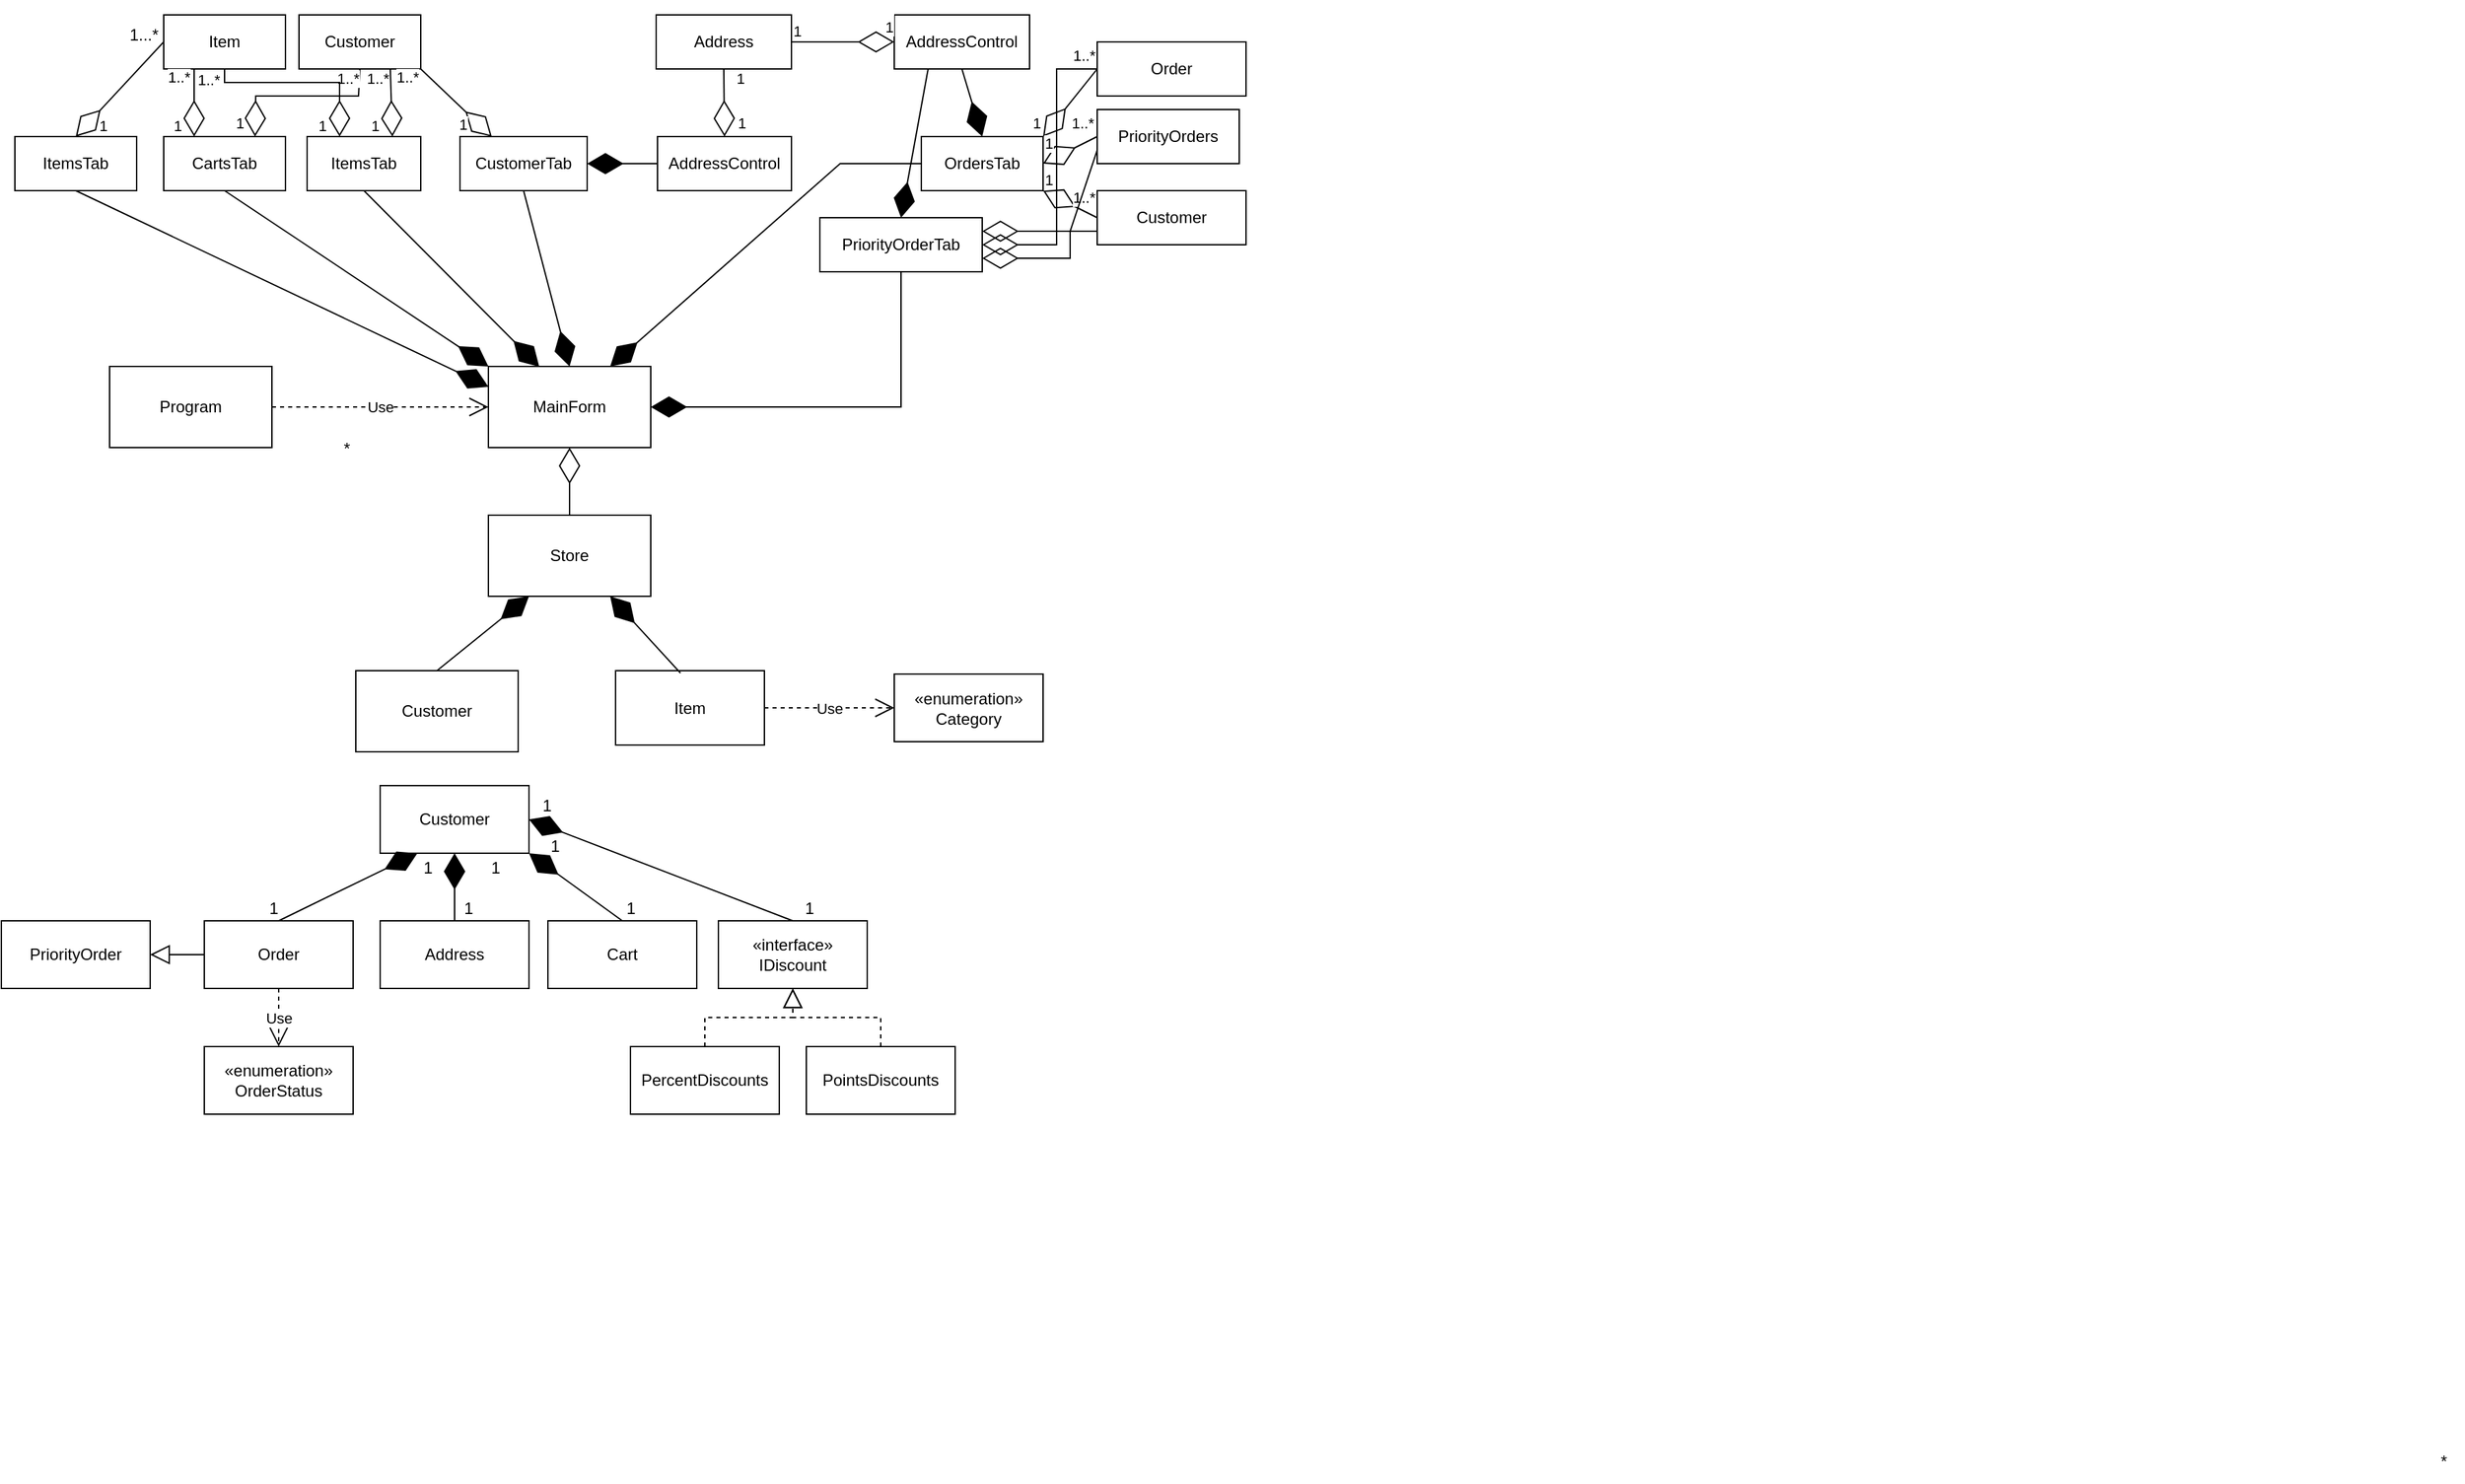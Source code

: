 <mxfile version="22.1.3" type="github">
  <diagram name="Страница — 1" id="_QN5PS_I-wz9nRqH9soi">
    <mxGraphModel dx="2588" dy="2038" grid="1" gridSize="10" guides="1" tooltips="1" connect="1" arrows="1" fold="1" page="1" pageScale="1" pageWidth="827" pageHeight="1169" math="0" shadow="0">
      <root>
        <mxCell id="0" />
        <mxCell id="1" parent="0" />
        <mxCell id="_OMWkdVbkcno03ulWTb--2" value="PercentDiscounts" style="html=1;whiteSpace=wrap;" parent="1" vertex="1">
          <mxGeometry x="455" y="763" width="110" height="50" as="geometry" />
        </mxCell>
        <mxCell id="_OMWkdVbkcno03ulWTb--3" value="PointsDiscounts" style="html=1;whiteSpace=wrap;" parent="1" vertex="1">
          <mxGeometry x="585" y="763" width="110" height="50" as="geometry" />
        </mxCell>
        <mxCell id="_OMWkdVbkcno03ulWTb--4" value="«enumeration»&lt;br&gt;OrderStatus" style="html=1;whiteSpace=wrap;" parent="1" vertex="1">
          <mxGeometry x="140" y="763" width="110" height="50" as="geometry" />
        </mxCell>
        <mxCell id="_OMWkdVbkcno03ulWTb--6" value="Order" style="html=1;whiteSpace=wrap;" parent="1" vertex="1">
          <mxGeometry x="140" y="670" width="110" height="50" as="geometry" />
        </mxCell>
        <mxCell id="_OMWkdVbkcno03ulWTb--9" value="Cart" style="html=1;whiteSpace=wrap;" parent="1" vertex="1">
          <mxGeometry x="394" y="670" width="110" height="50" as="geometry" />
        </mxCell>
        <mxCell id="_OMWkdVbkcno03ulWTb--10" value="Customer" style="html=1;whiteSpace=wrap;" parent="1" vertex="1">
          <mxGeometry x="270" y="570" width="110" height="50" as="geometry" />
        </mxCell>
        <mxCell id="_OMWkdVbkcno03ulWTb--11" value="«interface»&lt;br&gt;IDiscount" style="html=1;whiteSpace=wrap;" parent="1" vertex="1">
          <mxGeometry x="520" y="670" width="110" height="50" as="geometry" />
        </mxCell>
        <mxCell id="mFB_95r138rPl2xuF4Oa-31" value="Address" style="html=1;whiteSpace=wrap;" parent="1" vertex="1">
          <mxGeometry x="270" y="670" width="110" height="50" as="geometry" />
        </mxCell>
        <mxCell id="mFB_95r138rPl2xuF4Oa-33" value="1" style="text;html=1;align=center;verticalAlign=middle;resizable=0;points=[];autosize=1;strokeColor=none;fillColor=none;" parent="1" vertex="1">
          <mxGeometry x="176" y="646" width="30" height="30" as="geometry" />
        </mxCell>
        <mxCell id="mFB_95r138rPl2xuF4Oa-35" value="1" style="text;html=1;align=center;verticalAlign=middle;resizable=0;points=[];autosize=1;strokeColor=none;fillColor=none;" parent="1" vertex="1">
          <mxGeometry x="320" y="646" width="30" height="30" as="geometry" />
        </mxCell>
        <mxCell id="mFB_95r138rPl2xuF4Oa-37" value="1" style="text;html=1;align=center;verticalAlign=middle;resizable=0;points=[];autosize=1;strokeColor=none;fillColor=none;" parent="1" vertex="1">
          <mxGeometry x="440" y="646" width="30" height="30" as="geometry" />
        </mxCell>
        <mxCell id="mFB_95r138rPl2xuF4Oa-38" value="" style="endArrow=block;endFill=0;endSize=12;html=1;rounded=0;exitX=0;exitY=0.5;exitDx=0;exitDy=0;entryX=1;entryY=0.5;entryDx=0;entryDy=0;" parent="1" source="_OMWkdVbkcno03ulWTb--6" target="0bKatuaIhxFgEw6AGKP7-3" edge="1">
          <mxGeometry width="160" relative="1" as="geometry">
            <mxPoint x="100" y="695" as="sourcePoint" />
            <mxPoint x="100" y="694" as="targetPoint" />
          </mxGeometry>
        </mxCell>
        <mxCell id="mFB_95r138rPl2xuF4Oa-40" value="1" style="text;html=1;align=center;verticalAlign=middle;resizable=0;points=[];autosize=1;strokeColor=none;fillColor=none;" parent="1" vertex="1">
          <mxGeometry x="572" y="646" width="30" height="30" as="geometry" />
        </mxCell>
        <mxCell id="mFB_95r138rPl2xuF4Oa-41" value="" style="endArrow=block;dashed=1;endFill=0;endSize=12;html=1;rounded=0;exitX=0.5;exitY=0;exitDx=0;exitDy=0;entryX=0.5;entryY=1;entryDx=0;entryDy=0;edgeStyle=orthogonalEdgeStyle;" parent="1" source="_OMWkdVbkcno03ulWTb--2" target="_OMWkdVbkcno03ulWTb--11" edge="1">
          <mxGeometry width="160" relative="1" as="geometry">
            <mxPoint x="460" y="560" as="sourcePoint" />
            <mxPoint x="620" y="560" as="targetPoint" />
          </mxGeometry>
        </mxCell>
        <mxCell id="mFB_95r138rPl2xuF4Oa-42" value="" style="endArrow=block;dashed=1;endFill=0;endSize=12;html=1;rounded=0;exitX=0.5;exitY=0;exitDx=0;exitDy=0;entryX=0.5;entryY=1;entryDx=0;entryDy=0;edgeStyle=orthogonalEdgeStyle;" parent="1" source="_OMWkdVbkcno03ulWTb--3" target="_OMWkdVbkcno03ulWTb--11" edge="1">
          <mxGeometry width="160" relative="1" as="geometry">
            <mxPoint x="460" y="560" as="sourcePoint" />
            <mxPoint x="620" y="560" as="targetPoint" />
          </mxGeometry>
        </mxCell>
        <mxCell id="mFB_95r138rPl2xuF4Oa-74" value="*" style="text;html=1;align=center;verticalAlign=middle;resizable=0;points=[];autosize=1;strokeColor=none;fillColor=none;" parent="1" vertex="1">
          <mxGeometry x="1780" y="1055" width="30" height="30" as="geometry" />
        </mxCell>
        <mxCell id="0bKatuaIhxFgEw6AGKP7-2" value="Use" style="endArrow=open;endSize=12;dashed=1;html=1;rounded=0;exitX=0.5;exitY=1;exitDx=0;exitDy=0;entryX=0.5;entryY=0;entryDx=0;entryDy=0;" parent="1" source="_OMWkdVbkcno03ulWTb--6" target="_OMWkdVbkcno03ulWTb--4" edge="1">
          <mxGeometry width="160" relative="1" as="geometry">
            <mxPoint x="20" y="746" as="sourcePoint" />
            <mxPoint x="240" y="736" as="targetPoint" />
          </mxGeometry>
        </mxCell>
        <mxCell id="0bKatuaIhxFgEw6AGKP7-3" value="PriorityOrder" style="html=1;whiteSpace=wrap;" parent="1" vertex="1">
          <mxGeometry x="-10" y="670" width="110" height="50" as="geometry" />
        </mxCell>
        <mxCell id="0bKatuaIhxFgEw6AGKP7-4" value="1" style="text;html=1;align=center;verticalAlign=middle;resizable=0;points=[];autosize=1;strokeColor=none;fillColor=none;" parent="1" vertex="1">
          <mxGeometry x="290" y="616" width="30" height="30" as="geometry" />
        </mxCell>
        <mxCell id="0bKatuaIhxFgEw6AGKP7-5" value="1" style="text;html=1;align=center;verticalAlign=middle;resizable=0;points=[];autosize=1;strokeColor=none;fillColor=none;" parent="1" vertex="1">
          <mxGeometry x="378" y="570" width="30" height="30" as="geometry" />
        </mxCell>
        <mxCell id="0bKatuaIhxFgEw6AGKP7-13" value="*" style="text;html=1;align=center;verticalAlign=middle;resizable=0;points=[];autosize=1;strokeColor=none;fillColor=none;" parent="1" vertex="1">
          <mxGeometry x="230" y="306" width="30" height="30" as="geometry" />
        </mxCell>
        <mxCell id="4PrEoWA6GMoAb4wmeO9J-1" value="Item" style="rounded=0;whiteSpace=wrap;html=1;" parent="1" vertex="1">
          <mxGeometry x="110" width="90" height="40" as="geometry" />
        </mxCell>
        <mxCell id="4PrEoWA6GMoAb4wmeO9J-2" value="Customer" style="rounded=0;whiteSpace=wrap;html=1;" parent="1" vertex="1">
          <mxGeometry x="210" width="90" height="40" as="geometry" />
        </mxCell>
        <mxCell id="4PrEoWA6GMoAb4wmeO9J-3" value="CartsTab" style="rounded=0;whiteSpace=wrap;html=1;" parent="1" vertex="1">
          <mxGeometry x="110" y="90" width="90" height="40" as="geometry" />
        </mxCell>
        <mxCell id="4PrEoWA6GMoAb4wmeO9J-4" value="Address" style="rounded=0;whiteSpace=wrap;html=1;" parent="1" vertex="1">
          <mxGeometry x="474" width="100" height="40" as="geometry" />
        </mxCell>
        <mxCell id="4PrEoWA6GMoAb4wmeO9J-11" value="CustomerTab" style="rounded=0;whiteSpace=wrap;html=1;" parent="1" vertex="1">
          <mxGeometry x="329" y="90" width="94" height="40" as="geometry" />
        </mxCell>
        <mxCell id="4PrEoWA6GMoAb4wmeO9J-12" value="ItemsTab" style="rounded=0;whiteSpace=wrap;html=1;" parent="1" vertex="1">
          <mxGeometry x="216" y="90" width="84" height="40" as="geometry" />
        </mxCell>
        <mxCell id="4PrEoWA6GMoAb4wmeO9J-35" value="" style="endArrow=diamondThin;endFill=0;endSize=24;html=1;rounded=0;entryX=0.75;entryY=0;entryDx=0;entryDy=0;exitX=0.5;exitY=1;exitDx=0;exitDy=0;" parent="1" edge="1">
          <mxGeometry width="160" relative="1" as="geometry">
            <mxPoint x="255" y="40" as="sourcePoint" />
            <mxPoint x="177.5" y="90" as="targetPoint" />
            <Array as="points">
              <mxPoint x="254" y="60" />
              <mxPoint x="178" y="60" />
            </Array>
          </mxGeometry>
        </mxCell>
        <mxCell id="4PrEoWA6GMoAb4wmeO9J-43" value="1" style="edgeLabel;html=1;align=center;verticalAlign=middle;resizable=0;points=[];" parent="4PrEoWA6GMoAb4wmeO9J-35" vertex="1" connectable="0">
          <mxGeometry x="0.771" relative="1" as="geometry">
            <mxPoint x="-12" y="4" as="offset" />
          </mxGeometry>
        </mxCell>
        <mxCell id="4PrEoWA6GMoAb4wmeO9J-46" value="1..*" style="edgeLabel;html=1;align=center;verticalAlign=middle;resizable=0;points=[];" parent="4PrEoWA6GMoAb4wmeO9J-35" vertex="1" connectable="0">
          <mxGeometry x="-0.904" y="-2" relative="1" as="geometry">
            <mxPoint x="-7" y="1" as="offset" />
          </mxGeometry>
        </mxCell>
        <mxCell id="4PrEoWA6GMoAb4wmeO9J-36" value="" style="endArrow=diamondThin;endFill=0;endSize=24;html=1;rounded=0;entryX=0.75;entryY=0;entryDx=0;entryDy=0;exitX=0.75;exitY=1;exitDx=0;exitDy=0;" parent="1" source="4PrEoWA6GMoAb4wmeO9J-2" target="4PrEoWA6GMoAb4wmeO9J-12" edge="1">
          <mxGeometry width="160" relative="1" as="geometry">
            <mxPoint x="260" y="40" as="sourcePoint" />
            <mxPoint x="460" y="80" as="targetPoint" />
          </mxGeometry>
        </mxCell>
        <mxCell id="4PrEoWA6GMoAb4wmeO9J-45" value="1" style="edgeLabel;html=1;align=center;verticalAlign=middle;resizable=0;points=[];" parent="4PrEoWA6GMoAb4wmeO9J-36" vertex="1" connectable="0">
          <mxGeometry x="0.612" y="-4" relative="1" as="geometry">
            <mxPoint x="-9" y="1" as="offset" />
          </mxGeometry>
        </mxCell>
        <mxCell id="4PrEoWA6GMoAb4wmeO9J-47" value="1..*" style="edgeLabel;html=1;align=center;verticalAlign=middle;resizable=0;points=[];" parent="4PrEoWA6GMoAb4wmeO9J-36" vertex="1" connectable="0">
          <mxGeometry x="-0.574" y="-3" relative="1" as="geometry">
            <mxPoint x="-7" y="-4" as="offset" />
          </mxGeometry>
        </mxCell>
        <mxCell id="4PrEoWA6GMoAb4wmeO9J-37" value="" style="endArrow=diamondThin;endFill=0;endSize=24;html=1;rounded=0;exitX=0.25;exitY=1;exitDx=0;exitDy=0;entryX=0.25;entryY=0;entryDx=0;entryDy=0;" parent="1" source="4PrEoWA6GMoAb4wmeO9J-1" target="4PrEoWA6GMoAb4wmeO9J-3" edge="1">
          <mxGeometry width="160" relative="1" as="geometry">
            <mxPoint x="300" y="80" as="sourcePoint" />
            <mxPoint x="460" y="80" as="targetPoint" />
          </mxGeometry>
        </mxCell>
        <mxCell id="4PrEoWA6GMoAb4wmeO9J-40" value="1..*" style="edgeLabel;html=1;align=center;verticalAlign=middle;resizable=0;points=[];" parent="4PrEoWA6GMoAb4wmeO9J-37" vertex="1" connectable="0">
          <mxGeometry x="0.037" y="1" relative="1" as="geometry">
            <mxPoint x="-13" y="-20" as="offset" />
          </mxGeometry>
        </mxCell>
        <mxCell id="4PrEoWA6GMoAb4wmeO9J-41" value="1" style="edgeLabel;html=1;align=center;verticalAlign=middle;resizable=0;points=[];" parent="4PrEoWA6GMoAb4wmeO9J-37" vertex="1" connectable="0">
          <mxGeometry x="0.341" y="1" relative="1" as="geometry">
            <mxPoint x="-14" y="8" as="offset" />
          </mxGeometry>
        </mxCell>
        <mxCell id="4PrEoWA6GMoAb4wmeO9J-38" value="" style="endArrow=diamondThin;endFill=0;endSize=24;html=1;rounded=0;exitX=0.5;exitY=1;exitDx=0;exitDy=0;" parent="1" source="4PrEoWA6GMoAb4wmeO9J-1" edge="1">
          <mxGeometry width="160" relative="1" as="geometry">
            <mxPoint x="300" y="80" as="sourcePoint" />
            <mxPoint x="240" y="90" as="targetPoint" />
            <Array as="points">
              <mxPoint x="155" y="50" />
              <mxPoint x="200" y="50" />
              <mxPoint x="240" y="50" />
            </Array>
          </mxGeometry>
        </mxCell>
        <mxCell id="4PrEoWA6GMoAb4wmeO9J-44" value="1" style="edgeLabel;html=1;align=center;verticalAlign=middle;resizable=0;points=[];" parent="4PrEoWA6GMoAb4wmeO9J-38" vertex="1" connectable="0">
          <mxGeometry x="0.838" y="3" relative="1" as="geometry">
            <mxPoint x="-16" y="3" as="offset" />
          </mxGeometry>
        </mxCell>
        <mxCell id="4PrEoWA6GMoAb4wmeO9J-48" value="1..*" style="edgeLabel;html=1;align=center;verticalAlign=middle;resizable=0;points=[];" parent="4PrEoWA6GMoAb4wmeO9J-38" vertex="1" connectable="0">
          <mxGeometry x="-0.935" y="1" relative="1" as="geometry">
            <mxPoint x="-13" y="3" as="offset" />
          </mxGeometry>
        </mxCell>
        <mxCell id="4PrEoWA6GMoAb4wmeO9J-49" value="" style="endArrow=diamondThin;endFill=0;endSize=24;html=1;rounded=0;entryX=0.25;entryY=0;entryDx=0;entryDy=0;" parent="1" target="4PrEoWA6GMoAb4wmeO9J-11" edge="1">
          <mxGeometry width="160" relative="1" as="geometry">
            <mxPoint x="300" y="40" as="sourcePoint" />
            <mxPoint x="450" y="210" as="targetPoint" />
          </mxGeometry>
        </mxCell>
        <mxCell id="4PrEoWA6GMoAb4wmeO9J-53" value="1..*" style="edgeLabel;html=1;align=center;verticalAlign=middle;resizable=0;points=[];" parent="4PrEoWA6GMoAb4wmeO9J-49" vertex="1" connectable="0">
          <mxGeometry x="-0.53" y="-2" relative="1" as="geometry">
            <mxPoint x="-21" y="-7" as="offset" />
          </mxGeometry>
        </mxCell>
        <mxCell id="4PrEoWA6GMoAb4wmeO9J-57" value="1" style="edgeLabel;html=1;align=center;verticalAlign=middle;resizable=0;points=[];" parent="4PrEoWA6GMoAb4wmeO9J-49" vertex="1" connectable="0">
          <mxGeometry x="0.61" relative="1" as="geometry">
            <mxPoint x="-12" as="offset" />
          </mxGeometry>
        </mxCell>
        <mxCell id="4PrEoWA6GMoAb4wmeO9J-50" value="AddressControl" style="whiteSpace=wrap;html=1;" parent="1" vertex="1">
          <mxGeometry x="475" y="90" width="99" height="40" as="geometry" />
        </mxCell>
        <mxCell id="4PrEoWA6GMoAb4wmeO9J-51" value="" style="endArrow=diamondThin;endFill=0;endSize=24;html=1;rounded=0;entryX=0.5;entryY=0;entryDx=0;entryDy=0;" parent="1" target="4PrEoWA6GMoAb4wmeO9J-50" edge="1">
          <mxGeometry width="160" relative="1" as="geometry">
            <mxPoint x="524" y="40" as="sourcePoint" />
            <mxPoint x="653" y="210" as="targetPoint" />
          </mxGeometry>
        </mxCell>
        <mxCell id="4PrEoWA6GMoAb4wmeO9J-59" value="1" style="edgeLabel;html=1;align=center;verticalAlign=middle;resizable=0;points=[];" parent="4PrEoWA6GMoAb4wmeO9J-51" vertex="1" connectable="0">
          <mxGeometry x="0.588" y="2" relative="1" as="geometry">
            <mxPoint x="10" as="offset" />
          </mxGeometry>
        </mxCell>
        <mxCell id="4PrEoWA6GMoAb4wmeO9J-60" value="1" style="edgeLabel;html=1;align=center;verticalAlign=middle;resizable=0;points=[];" parent="4PrEoWA6GMoAb4wmeO9J-51" vertex="1" connectable="0">
          <mxGeometry x="-0.713" y="2" relative="1" as="geometry">
            <mxPoint x="10" as="offset" />
          </mxGeometry>
        </mxCell>
        <mxCell id="4PrEoWA6GMoAb4wmeO9J-71" value="ItemsTab" style="whiteSpace=wrap;html=1;" parent="1" vertex="1">
          <mxGeometry y="90" width="90" height="40" as="geometry" />
        </mxCell>
        <mxCell id="4PrEoWA6GMoAb4wmeO9J-73" value="" style="endArrow=diamondThin;endFill=0;endSize=24;html=1;rounded=0;entryX=0.5;entryY=0;entryDx=0;entryDy=0;exitX=0;exitY=0.5;exitDx=0;exitDy=0;" parent="1" source="4PrEoWA6GMoAb4wmeO9J-1" target="4PrEoWA6GMoAb4wmeO9J-71" edge="1">
          <mxGeometry width="160" relative="1" as="geometry">
            <mxPoint x="-190" y="100" as="sourcePoint" />
            <mxPoint x="-30" y="100" as="targetPoint" />
          </mxGeometry>
        </mxCell>
        <mxCell id="4PrEoWA6GMoAb4wmeO9J-74" value="1" style="edgeLabel;html=1;align=center;verticalAlign=middle;resizable=0;points=[];" parent="4PrEoWA6GMoAb4wmeO9J-73" vertex="1" connectable="0">
          <mxGeometry x="0.595" y="1" relative="1" as="geometry">
            <mxPoint x="6" y="5" as="offset" />
          </mxGeometry>
        </mxCell>
        <mxCell id="4PrEoWA6GMoAb4wmeO9J-75" value="1...*" style="text;html=1;align=center;verticalAlign=middle;resizable=0;points=[];autosize=1;strokeColor=none;fillColor=none;" parent="1" vertex="1">
          <mxGeometry x="75" width="40" height="30" as="geometry" />
        </mxCell>
        <mxCell id="4PrEoWA6GMoAb4wmeO9J-78" value="AddressControl" style="whiteSpace=wrap;html=1;" parent="1" vertex="1">
          <mxGeometry x="650" width="100" height="40" as="geometry" />
        </mxCell>
        <mxCell id="4PrEoWA6GMoAb4wmeO9J-82" value="" style="endArrow=diamondThin;endFill=0;endSize=24;html=1;rounded=0;entryX=0;entryY=0.5;entryDx=0;entryDy=0;" parent="1" target="4PrEoWA6GMoAb4wmeO9J-78" edge="1">
          <mxGeometry width="160" relative="1" as="geometry">
            <mxPoint x="574" y="20" as="sourcePoint" />
            <mxPoint x="770" y="130" as="targetPoint" />
          </mxGeometry>
        </mxCell>
        <mxCell id="uIo9gQGOJGdy33vKIJ3K-2" value="&lt;br&gt;1&lt;br&gt;" style="edgeLabel;html=1;align=center;verticalAlign=middle;resizable=0;points=[];" parent="4PrEoWA6GMoAb4wmeO9J-82" vertex="1" connectable="0">
          <mxGeometry x="-0.722" y="1" relative="1" as="geometry">
            <mxPoint x="-7" y="-14" as="offset" />
          </mxGeometry>
        </mxCell>
        <mxCell id="uIo9gQGOJGdy33vKIJ3K-3" value="&lt;br&gt;1&lt;br&gt;" style="edgeLabel;html=1;align=center;verticalAlign=middle;resizable=0;points=[];" parent="4PrEoWA6GMoAb4wmeO9J-82" vertex="1" connectable="0">
          <mxGeometry x="0.456" relative="1" as="geometry">
            <mxPoint x="16" y="-18" as="offset" />
          </mxGeometry>
        </mxCell>
        <mxCell id="4PrEoWA6GMoAb4wmeO9J-83" value="OrdersTab" style="whiteSpace=wrap;html=1;" parent="1" vertex="1">
          <mxGeometry x="670" y="90" width="90" height="40" as="geometry" />
        </mxCell>
        <mxCell id="4PrEoWA6GMoAb4wmeO9J-84" value="" style="endArrow=diamondThin;endFill=1;endSize=24;html=1;rounded=0;entryX=0.5;entryY=0;entryDx=0;entryDy=0;exitX=0.5;exitY=1;exitDx=0;exitDy=0;" parent="1" source="4PrEoWA6GMoAb4wmeO9J-78" target="4PrEoWA6GMoAb4wmeO9J-83" edge="1">
          <mxGeometry width="160" relative="1" as="geometry">
            <mxPoint x="610" y="130" as="sourcePoint" />
            <mxPoint x="770" y="130" as="targetPoint" />
          </mxGeometry>
        </mxCell>
        <mxCell id="4PrEoWA6GMoAb4wmeO9J-85" value="PriorityOrders" style="whiteSpace=wrap;html=1;" parent="1" vertex="1">
          <mxGeometry x="800" y="70" width="105" height="40" as="geometry" />
        </mxCell>
        <mxCell id="uIo9gQGOJGdy33vKIJ3K-5" value="Order" style="whiteSpace=wrap;html=1;" parent="1" vertex="1">
          <mxGeometry x="800" y="20" width="110" height="40" as="geometry" />
        </mxCell>
        <mxCell id="uIo9gQGOJGdy33vKIJ3K-6" value="Customer" style="whiteSpace=wrap;html=1;" parent="1" vertex="1">
          <mxGeometry x="800" y="130" width="110" height="40" as="geometry" />
        </mxCell>
        <mxCell id="uIo9gQGOJGdy33vKIJ3K-7" value="" style="endArrow=diamondThin;endFill=0;endSize=24;html=1;rounded=0;entryX=1;entryY=1;entryDx=0;entryDy=0;exitX=0;exitY=0.5;exitDx=0;exitDy=0;" parent="1" source="uIo9gQGOJGdy33vKIJ3K-6" target="4PrEoWA6GMoAb4wmeO9J-83" edge="1">
          <mxGeometry width="160" relative="1" as="geometry">
            <mxPoint x="800" y="230" as="sourcePoint" />
            <mxPoint x="960" y="230" as="targetPoint" />
          </mxGeometry>
        </mxCell>
        <mxCell id="uIo9gQGOJGdy33vKIJ3K-11" value="" style="endArrow=diamondThin;endFill=0;endSize=24;html=1;rounded=0;entryX=1;entryY=0;entryDx=0;entryDy=0;exitX=0;exitY=0.5;exitDx=0;exitDy=0;" parent="1" source="uIo9gQGOJGdy33vKIJ3K-5" target="4PrEoWA6GMoAb4wmeO9J-83" edge="1">
          <mxGeometry width="160" relative="1" as="geometry">
            <mxPoint x="800" y="230" as="sourcePoint" />
            <mxPoint x="960" y="230" as="targetPoint" />
          </mxGeometry>
        </mxCell>
        <mxCell id="uIo9gQGOJGdy33vKIJ3K-13" value="1..*" style="edgeLabel;html=1;align=center;verticalAlign=middle;resizable=0;points=[];" parent="uIo9gQGOJGdy33vKIJ3K-11" vertex="1" connectable="0">
          <mxGeometry x="-0.631" y="2" relative="1" as="geometry">
            <mxPoint x="-4" y="-21" as="offset" />
          </mxGeometry>
        </mxCell>
        <mxCell id="uIo9gQGOJGdy33vKIJ3K-16" value="1" style="edgeLabel;html=1;align=center;verticalAlign=middle;resizable=0;points=[];" parent="uIo9gQGOJGdy33vKIJ3K-11" vertex="1" connectable="0">
          <mxGeometry x="0.565" y="7" relative="1" as="geometry">
            <mxPoint x="-19" y="-4" as="offset" />
          </mxGeometry>
        </mxCell>
        <mxCell id="uIo9gQGOJGdy33vKIJ3K-12" value="" style="endArrow=diamondThin;endFill=0;endSize=24;html=1;rounded=0;exitX=0;exitY=0.5;exitDx=0;exitDy=0;entryX=1;entryY=0.5;entryDx=0;entryDy=0;" parent="1" source="4PrEoWA6GMoAb4wmeO9J-85" target="4PrEoWA6GMoAb4wmeO9J-83" edge="1">
          <mxGeometry width="160" relative="1" as="geometry">
            <mxPoint x="800" y="230" as="sourcePoint" />
            <mxPoint x="960" y="230" as="targetPoint" />
          </mxGeometry>
        </mxCell>
        <mxCell id="uIo9gQGOJGdy33vKIJ3K-14" value="1..*" style="edgeLabel;html=1;align=center;verticalAlign=middle;resizable=0;points=[];" parent="1" vertex="1" connectable="0">
          <mxGeometry x="788.997" y="79.999" as="geometry" />
        </mxCell>
        <mxCell id="uIo9gQGOJGdy33vKIJ3K-15" value="1..*" style="edgeLabel;html=1;align=center;verticalAlign=middle;resizable=0;points=[];" parent="1" vertex="1" connectable="0">
          <mxGeometry x="798.997" y="95.999" as="geometry">
            <mxPoint x="-9" y="39" as="offset" />
          </mxGeometry>
        </mxCell>
        <mxCell id="uIo9gQGOJGdy33vKIJ3K-17" value="1" style="edgeLabel;html=1;align=center;verticalAlign=middle;resizable=0;points=[];rotation=0;" parent="1" vertex="1" connectable="0">
          <mxGeometry x="753.581" y="89.387" as="geometry">
            <mxPoint x="10" y="5" as="offset" />
          </mxGeometry>
        </mxCell>
        <mxCell id="uIo9gQGOJGdy33vKIJ3K-18" value="1" style="edgeLabel;html=1;align=center;verticalAlign=middle;resizable=0;points=[];" parent="1" vertex="1" connectable="0">
          <mxGeometry x="797.581" y="99.387" as="geometry">
            <mxPoint x="-34" y="22" as="offset" />
          </mxGeometry>
        </mxCell>
        <mxCell id="uIo9gQGOJGdy33vKIJ3K-20" value="" style="endArrow=diamondThin;endFill=1;endSize=24;html=1;rounded=0;entryX=0.5;entryY=0;entryDx=0;entryDy=0;exitX=0.25;exitY=1;exitDx=0;exitDy=0;" parent="1" source="4PrEoWA6GMoAb4wmeO9J-78" target="uIo9gQGOJGdy33vKIJ3K-21" edge="1">
          <mxGeometry width="160" relative="1" as="geometry">
            <mxPoint x="870" y="180" as="sourcePoint" />
            <mxPoint x="1030" y="180" as="targetPoint" />
          </mxGeometry>
        </mxCell>
        <mxCell id="uIo9gQGOJGdy33vKIJ3K-21" value="PriorityOrderTab" style="whiteSpace=wrap;html=1;" parent="1" vertex="1">
          <mxGeometry x="595" y="150" width="120" height="40" as="geometry" />
        </mxCell>
        <mxCell id="uIo9gQGOJGdy33vKIJ3K-23" value="" style="endArrow=diamondThin;endFill=0;endSize=24;html=1;rounded=0;exitX=0;exitY=0.5;exitDx=0;exitDy=0;entryX=1;entryY=0.5;entryDx=0;entryDy=0;" parent="1" source="uIo9gQGOJGdy33vKIJ3K-5" target="uIo9gQGOJGdy33vKIJ3K-21" edge="1">
          <mxGeometry width="160" relative="1" as="geometry">
            <mxPoint x="870" y="100" as="sourcePoint" />
            <mxPoint x="1030" y="100" as="targetPoint" />
            <Array as="points">
              <mxPoint x="770" y="40" />
              <mxPoint x="770" y="170" />
            </Array>
          </mxGeometry>
        </mxCell>
        <mxCell id="uIo9gQGOJGdy33vKIJ3K-28" value="" style="endArrow=diamondThin;endFill=0;endSize=24;html=1;rounded=0;entryX=1;entryY=0.25;entryDx=0;entryDy=0;exitX=0;exitY=0.75;exitDx=0;exitDy=0;" parent="1" source="4PrEoWA6GMoAb4wmeO9J-85" target="uIo9gQGOJGdy33vKIJ3K-21" edge="1">
          <mxGeometry width="160" relative="1" as="geometry">
            <mxPoint x="830" y="90" as="sourcePoint" />
            <mxPoint x="990" y="90" as="targetPoint" />
            <Array as="points">
              <mxPoint x="780" y="160" />
            </Array>
          </mxGeometry>
        </mxCell>
        <mxCell id="uIo9gQGOJGdy33vKIJ3K-29" value="" style="endArrow=diamondThin;endFill=0;endSize=24;html=1;rounded=0;entryX=1;entryY=0.75;entryDx=0;entryDy=0;exitX=0;exitY=0.75;exitDx=0;exitDy=0;" parent="1" source="uIo9gQGOJGdy33vKIJ3K-6" target="uIo9gQGOJGdy33vKIJ3K-21" edge="1">
          <mxGeometry width="160" relative="1" as="geometry">
            <mxPoint x="830" y="90" as="sourcePoint" />
            <mxPoint x="990" y="90" as="targetPoint" />
            <Array as="points">
              <mxPoint x="790" y="160" />
              <mxPoint x="780" y="160" />
              <mxPoint x="780" y="180" />
            </Array>
          </mxGeometry>
        </mxCell>
        <mxCell id="uIo9gQGOJGdy33vKIJ3K-31" value="" style="endArrow=diamondThin;endFill=1;endSize=24;html=1;rounded=0;entryX=1;entryY=0.5;entryDx=0;entryDy=0;exitX=0.5;exitY=1;exitDx=0;exitDy=0;" parent="1" source="uIo9gQGOJGdy33vKIJ3K-21" target="uIo9gQGOJGdy33vKIJ3K-32" edge="1">
          <mxGeometry width="160" relative="1" as="geometry">
            <mxPoint x="700" y="280" as="sourcePoint" />
            <mxPoint x="860" y="280" as="targetPoint" />
            <Array as="points">
              <mxPoint x="655" y="290" />
            </Array>
          </mxGeometry>
        </mxCell>
        <mxCell id="uIo9gQGOJGdy33vKIJ3K-32" value="MainForm" style="whiteSpace=wrap;html=1;" parent="1" vertex="1">
          <mxGeometry x="350" y="260" width="120" height="60" as="geometry" />
        </mxCell>
        <mxCell id="uIo9gQGOJGdy33vKIJ3K-34" value="" style="endArrow=diamondThin;endFill=1;endSize=24;html=1;rounded=0;entryX=1;entryY=0.5;entryDx=0;entryDy=0;exitX=0;exitY=0.5;exitDx=0;exitDy=0;" parent="1" source="4PrEoWA6GMoAb4wmeO9J-50" target="4PrEoWA6GMoAb4wmeO9J-11" edge="1">
          <mxGeometry width="160" relative="1" as="geometry">
            <mxPoint x="500" y="160" as="sourcePoint" />
            <mxPoint x="660" y="160" as="targetPoint" />
          </mxGeometry>
        </mxCell>
        <mxCell id="uIo9gQGOJGdy33vKIJ3K-35" value="" style="endArrow=diamondThin;endFill=1;endSize=24;html=1;rounded=0;entryX=0.5;entryY=0;entryDx=0;entryDy=0;exitX=0.5;exitY=1;exitDx=0;exitDy=0;" parent="1" source="4PrEoWA6GMoAb4wmeO9J-11" target="uIo9gQGOJGdy33vKIJ3K-32" edge="1">
          <mxGeometry width="160" relative="1" as="geometry">
            <mxPoint x="520" y="160" as="sourcePoint" />
            <mxPoint x="680" y="160" as="targetPoint" />
          </mxGeometry>
        </mxCell>
        <mxCell id="uIo9gQGOJGdy33vKIJ3K-36" value="" style="endArrow=diamondThin;endFill=1;endSize=24;html=1;rounded=0;entryX=0.313;entryY=0.003;entryDx=0;entryDy=0;entryPerimeter=0;exitX=0.5;exitY=1;exitDx=0;exitDy=0;" parent="1" source="4PrEoWA6GMoAb4wmeO9J-12" target="uIo9gQGOJGdy33vKIJ3K-32" edge="1">
          <mxGeometry width="160" relative="1" as="geometry">
            <mxPoint x="600" y="240" as="sourcePoint" />
            <mxPoint x="760" y="240" as="targetPoint" />
          </mxGeometry>
        </mxCell>
        <mxCell id="uIo9gQGOJGdy33vKIJ3K-37" value="" style="endArrow=diamondThin;endFill=1;endSize=24;html=1;rounded=0;entryX=0;entryY=0;entryDx=0;entryDy=0;exitX=0.5;exitY=1;exitDx=0;exitDy=0;" parent="1" source="4PrEoWA6GMoAb4wmeO9J-3" target="uIo9gQGOJGdy33vKIJ3K-32" edge="1">
          <mxGeometry width="160" relative="1" as="geometry">
            <mxPoint x="600" y="240" as="sourcePoint" />
            <mxPoint x="760" y="240" as="targetPoint" />
          </mxGeometry>
        </mxCell>
        <mxCell id="uIo9gQGOJGdy33vKIJ3K-39" value="" style="endArrow=diamondThin;endFill=1;endSize=24;html=1;rounded=0;entryX=0;entryY=0.25;entryDx=0;entryDy=0;exitX=0.5;exitY=1;exitDx=0;exitDy=0;" parent="1" source="4PrEoWA6GMoAb4wmeO9J-71" target="uIo9gQGOJGdy33vKIJ3K-32" edge="1">
          <mxGeometry width="160" relative="1" as="geometry">
            <mxPoint x="600" y="240" as="sourcePoint" />
            <mxPoint x="760" y="240" as="targetPoint" />
          </mxGeometry>
        </mxCell>
        <mxCell id="uIo9gQGOJGdy33vKIJ3K-41" value="" style="endArrow=diamondThin;endFill=1;endSize=24;html=1;rounded=0;entryX=0.75;entryY=0;entryDx=0;entryDy=0;exitX=0;exitY=0.5;exitDx=0;exitDy=0;" parent="1" source="4PrEoWA6GMoAb4wmeO9J-83" target="uIo9gQGOJGdy33vKIJ3K-32" edge="1">
          <mxGeometry width="160" relative="1" as="geometry">
            <mxPoint x="610" y="110" as="sourcePoint" />
            <mxPoint x="660" y="230" as="targetPoint" />
            <Array as="points">
              <mxPoint x="610" y="110" />
            </Array>
          </mxGeometry>
        </mxCell>
        <mxCell id="uIo9gQGOJGdy33vKIJ3K-42" value="Program" style="whiteSpace=wrap;html=1;" parent="1" vertex="1">
          <mxGeometry x="70" y="260" width="120" height="60" as="geometry" />
        </mxCell>
        <mxCell id="uIo9gQGOJGdy33vKIJ3K-43" value="Use" style="endArrow=open;endSize=12;dashed=1;html=1;rounded=0;entryX=0;entryY=0.5;entryDx=0;entryDy=0;exitX=1;exitY=0.5;exitDx=0;exitDy=0;" parent="1" source="uIo9gQGOJGdy33vKIJ3K-42" target="uIo9gQGOJGdy33vKIJ3K-32" edge="1">
          <mxGeometry width="160" relative="1" as="geometry">
            <mxPoint x="530" y="320" as="sourcePoint" />
            <mxPoint x="690" y="320" as="targetPoint" />
          </mxGeometry>
        </mxCell>
        <mxCell id="uIo9gQGOJGdy33vKIJ3K-44" value="Store" style="whiteSpace=wrap;html=1;" parent="1" vertex="1">
          <mxGeometry x="350" y="370" width="120" height="60" as="geometry" />
        </mxCell>
        <mxCell id="uIo9gQGOJGdy33vKIJ3K-46" value="Item" style="html=1;whiteSpace=wrap;" parent="1" vertex="1">
          <mxGeometry x="444" y="485" width="110" height="55" as="geometry" />
        </mxCell>
        <mxCell id="uIo9gQGOJGdy33vKIJ3K-48" value="Customer" style="whiteSpace=wrap;html=1;" parent="1" vertex="1">
          <mxGeometry x="252" y="485" width="120" height="60" as="geometry" />
        </mxCell>
        <mxCell id="uIo9gQGOJGdy33vKIJ3K-49" value="" style="endArrow=diamondThin;endFill=0;endSize=24;html=1;rounded=0;entryX=0.5;entryY=1;entryDx=0;entryDy=0;exitX=0.5;exitY=0;exitDx=0;exitDy=0;" parent="1" source="uIo9gQGOJGdy33vKIJ3K-44" target="uIo9gQGOJGdy33vKIJ3K-32" edge="1">
          <mxGeometry width="160" relative="1" as="geometry">
            <mxPoint x="510" y="520" as="sourcePoint" />
            <mxPoint x="670" y="520" as="targetPoint" />
          </mxGeometry>
        </mxCell>
        <mxCell id="uIo9gQGOJGdy33vKIJ3K-50" value="" style="endArrow=diamondThin;endFill=1;endSize=24;html=1;rounded=0;entryX=0.25;entryY=1;entryDx=0;entryDy=0;exitX=0.5;exitY=0;exitDx=0;exitDy=0;" parent="1" source="uIo9gQGOJGdy33vKIJ3K-48" target="uIo9gQGOJGdy33vKIJ3K-44" edge="1">
          <mxGeometry width="160" relative="1" as="geometry">
            <mxPoint x="390" y="510" as="sourcePoint" />
            <mxPoint x="670" y="520" as="targetPoint" />
          </mxGeometry>
        </mxCell>
        <mxCell id="uIo9gQGOJGdy33vKIJ3K-51" value="" style="endArrow=diamondThin;endFill=1;endSize=24;html=1;rounded=0;exitX=0.436;exitY=0.032;exitDx=0;exitDy=0;exitPerimeter=0;entryX=0.75;entryY=1;entryDx=0;entryDy=0;" parent="1" source="uIo9gQGOJGdy33vKIJ3K-46" target="uIo9gQGOJGdy33vKIJ3K-44" edge="1">
          <mxGeometry width="160" relative="1" as="geometry">
            <mxPoint x="510" y="520" as="sourcePoint" />
            <mxPoint x="440" y="470" as="targetPoint" />
          </mxGeometry>
        </mxCell>
        <mxCell id="uIo9gQGOJGdy33vKIJ3K-53" value="«enumeration»&lt;br&gt;Category" style="html=1;whiteSpace=wrap;" parent="1" vertex="1">
          <mxGeometry x="650" y="487.5" width="110" height="50" as="geometry" />
        </mxCell>
        <mxCell id="uIo9gQGOJGdy33vKIJ3K-54" value="Use" style="endArrow=open;endSize=12;dashed=1;html=1;rounded=0;exitX=1;exitY=0.5;exitDx=0;exitDy=0;entryX=0;entryY=0.5;entryDx=0;entryDy=0;" parent="1" source="uIo9gQGOJGdy33vKIJ3K-46" target="uIo9gQGOJGdy33vKIJ3K-53" edge="1">
          <mxGeometry width="160" relative="1" as="geometry">
            <mxPoint x="747" y="835" as="sourcePoint" />
            <mxPoint x="747" y="885" as="targetPoint" />
          </mxGeometry>
        </mxCell>
        <mxCell id="uIo9gQGOJGdy33vKIJ3K-56" value="" style="endArrow=diamondThin;endFill=1;endSize=24;html=1;rounded=0;entryX=1;entryY=0.5;entryDx=0;entryDy=0;exitX=0.5;exitY=0;exitDx=0;exitDy=0;" parent="1" source="_OMWkdVbkcno03ulWTb--11" target="_OMWkdVbkcno03ulWTb--10" edge="1">
          <mxGeometry width="160" relative="1" as="geometry">
            <mxPoint x="490" y="510" as="sourcePoint" />
            <mxPoint x="650" y="510" as="targetPoint" />
          </mxGeometry>
        </mxCell>
        <mxCell id="uIo9gQGOJGdy33vKIJ3K-57" value="" style="endArrow=diamondThin;endFill=1;endSize=24;html=1;rounded=0;entryX=1;entryY=1;entryDx=0;entryDy=0;exitX=0.5;exitY=0;exitDx=0;exitDy=0;" parent="1" source="_OMWkdVbkcno03ulWTb--9" target="_OMWkdVbkcno03ulWTb--10" edge="1">
          <mxGeometry width="160" relative="1" as="geometry">
            <mxPoint x="490" y="510" as="sourcePoint" />
            <mxPoint x="650" y="510" as="targetPoint" />
          </mxGeometry>
        </mxCell>
        <mxCell id="uIo9gQGOJGdy33vKIJ3K-58" value="" style="endArrow=diamondThin;endFill=1;endSize=24;html=1;rounded=0;entryX=0.5;entryY=1;entryDx=0;entryDy=0;exitX=0.5;exitY=0;exitDx=0;exitDy=0;" parent="1" source="mFB_95r138rPl2xuF4Oa-31" target="_OMWkdVbkcno03ulWTb--10" edge="1">
          <mxGeometry width="160" relative="1" as="geometry">
            <mxPoint x="490" y="510" as="sourcePoint" />
            <mxPoint x="650" y="510" as="targetPoint" />
          </mxGeometry>
        </mxCell>
        <mxCell id="uIo9gQGOJGdy33vKIJ3K-59" value="" style="endArrow=diamondThin;endFill=1;endSize=24;html=1;rounded=0;entryX=0.25;entryY=1;entryDx=0;entryDy=0;exitX=0.5;exitY=0;exitDx=0;exitDy=0;" parent="1" source="_OMWkdVbkcno03ulWTb--6" target="_OMWkdVbkcno03ulWTb--10" edge="1">
          <mxGeometry width="160" relative="1" as="geometry">
            <mxPoint x="490" y="510" as="sourcePoint" />
            <mxPoint x="650" y="510" as="targetPoint" />
          </mxGeometry>
        </mxCell>
        <mxCell id="uIo9gQGOJGdy33vKIJ3K-60" value="1" style="text;html=1;align=center;verticalAlign=middle;resizable=0;points=[];autosize=1;strokeColor=none;fillColor=none;" parent="1" vertex="1">
          <mxGeometry x="340" y="616" width="30" height="30" as="geometry" />
        </mxCell>
        <mxCell id="uIo9gQGOJGdy33vKIJ3K-61" value="1" style="text;html=1;align=center;verticalAlign=middle;resizable=0;points=[];autosize=1;strokeColor=none;fillColor=none;" parent="1" vertex="1">
          <mxGeometry x="384" y="600" width="30" height="30" as="geometry" />
        </mxCell>
      </root>
    </mxGraphModel>
  </diagram>
</mxfile>

